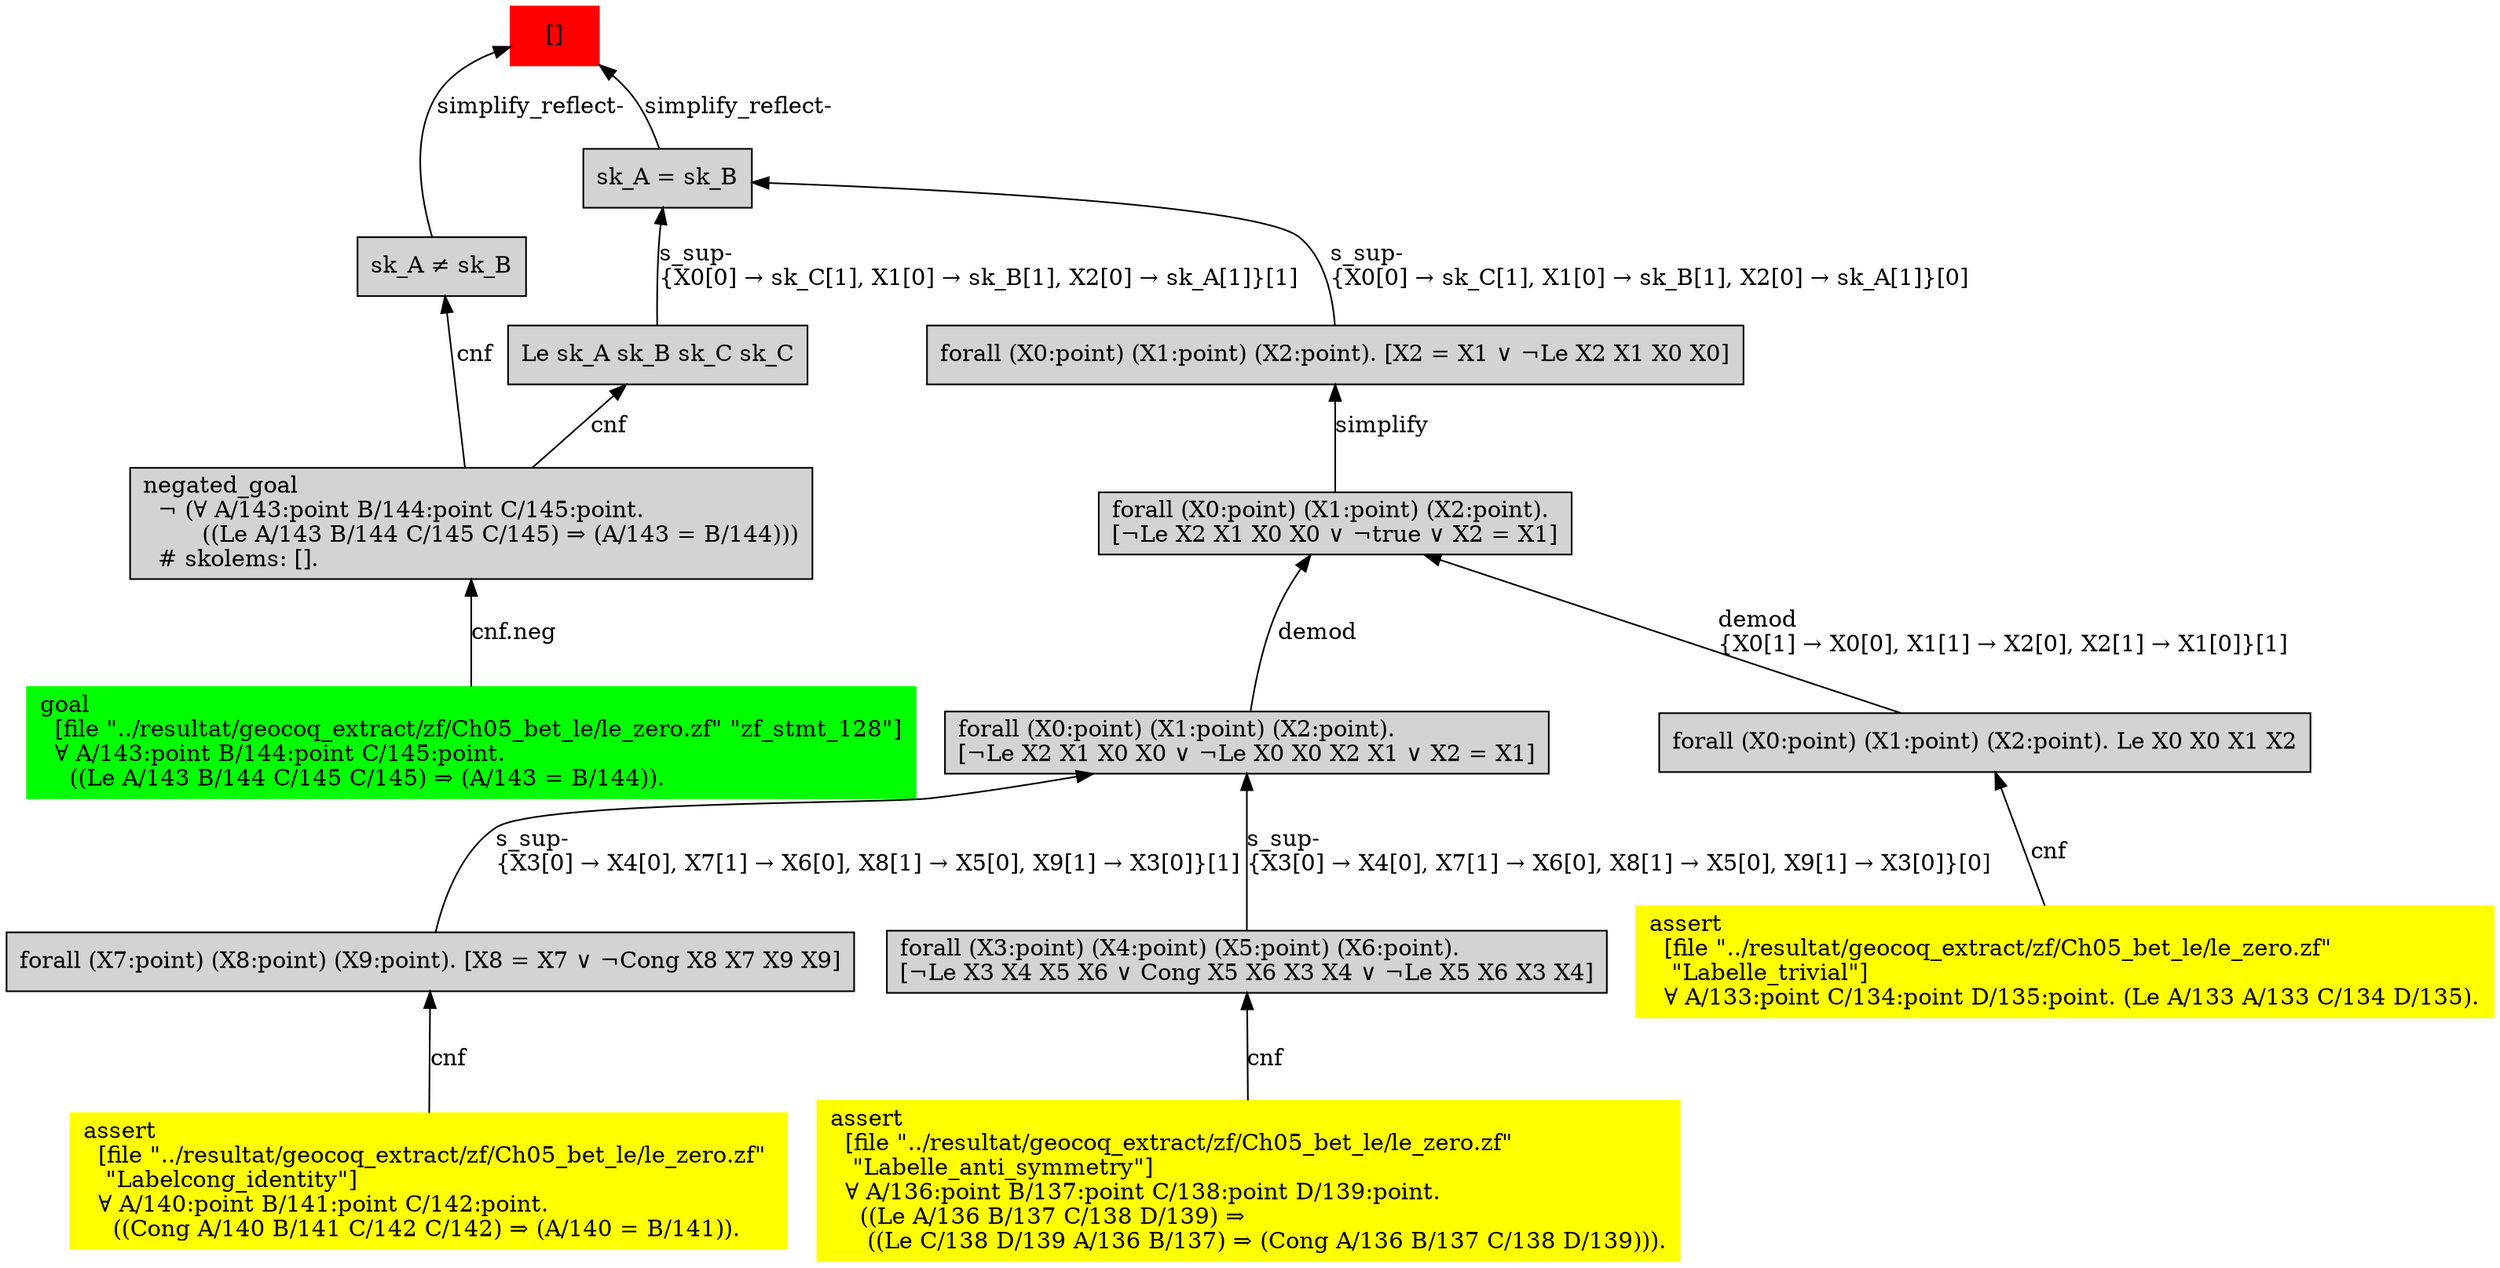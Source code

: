 digraph "unsat_graph" {
  vertex_0 [color=red, label="[]", shape=box, style=filled];
  vertex_0 -> vertex_1 [label="simplify_reflect-", dir="back"];
  vertex_1 [shape=box, label="sk_A ≠ sk_B\l", style=filled];
  vertex_1 -> vertex_2 [label="cnf", dir="back"];
  vertex_2 [shape=box, label="negated_goal\l  ¬ (∀ A/143:point B/144:point C/145:point.\l        ((Le A/143 B/144 C/145 C/145) ⇒ (A/143 = B/144)))\l  # skolems: [].\l", style=filled];
  vertex_2 -> vertex_3 [label="cnf.neg", dir="back"];
  vertex_3 [color=green, shape=box, label="goal\l  [file \"../resultat/geocoq_extract/zf/Ch05_bet_le/le_zero.zf\" \"zf_stmt_128\"]\l  ∀ A/143:point B/144:point C/145:point.\l    ((Le A/143 B/144 C/145 C/145) ⇒ (A/143 = B/144)).\l", style=filled];
  vertex_0 -> vertex_4 [label="simplify_reflect-", dir="back"];
  vertex_4 [shape=box, label="sk_A = sk_B\l", style=filled];
  vertex_4 -> vertex_5 [label="s_sup-\l\{X0[0] → sk_C[1], X1[0] → sk_B[1], X2[0] → sk_A[1]\}[0]\l", dir="back"];
  vertex_5 [shape=box, label="forall (X0:point) (X1:point) (X2:point). [X2 = X1 ∨ ¬Le X2 X1 X0 X0]\l", style=filled];
  vertex_5 -> vertex_6 [label="simplify", dir="back"];
  vertex_6 [shape=box, label="forall (X0:point) (X1:point) (X2:point).\l[¬Le X2 X1 X0 X0 ∨ ¬true ∨ X2 = X1]\l", style=filled];
  vertex_6 -> vertex_7 [label="demod\l\{X0[1] → X0[0], X1[1] → X2[0], X2[1] → X1[0]\}[1]\l", dir="back"];
  vertex_7 [shape=box, label="forall (X0:point) (X1:point) (X2:point). Le X0 X0 X1 X2\l", style=filled];
  vertex_7 -> vertex_8 [label="cnf", dir="back"];
  vertex_8 [color=yellow, shape=box, label="assert\l  [file \"../resultat/geocoq_extract/zf/Ch05_bet_le/le_zero.zf\" \l   \"Labelle_trivial\"]\l  ∀ A/133:point C/134:point D/135:point. (Le A/133 A/133 C/134 D/135).\l", style=filled];
  vertex_6 -> vertex_9 [label="demod", dir="back"];
  vertex_9 [shape=box, label="forall (X0:point) (X1:point) (X2:point).\l[¬Le X2 X1 X0 X0 ∨ ¬Le X0 X0 X2 X1 ∨ X2 = X1]\l", style=filled];
  vertex_9 -> vertex_10 [label="s_sup-\l\{X3[0] → X4[0], X7[1] → X6[0], X8[1] → X5[0], X9[1] → X3[0]\}[1]\l", dir="back"];
  vertex_10 [shape=box, label="forall (X7:point) (X8:point) (X9:point). [X8 = X7 ∨ ¬Cong X8 X7 X9 X9]\l", style=filled];
  vertex_10 -> vertex_11 [label="cnf", dir="back"];
  vertex_11 [color=yellow, shape=box, label="assert\l  [file \"../resultat/geocoq_extract/zf/Ch05_bet_le/le_zero.zf\" \l   \"Labelcong_identity\"]\l  ∀ A/140:point B/141:point C/142:point.\l    ((Cong A/140 B/141 C/142 C/142) ⇒ (A/140 = B/141)).\l", style=filled];
  vertex_9 -> vertex_12 [label="s_sup-\l\{X3[0] → X4[0], X7[1] → X6[0], X8[1] → X5[0], X9[1] → X3[0]\}[0]\l", dir="back"];
  vertex_12 [shape=box, label="forall (X3:point) (X4:point) (X5:point) (X6:point).\l[¬Le X3 X4 X5 X6 ∨ Cong X5 X6 X3 X4 ∨ ¬Le X5 X6 X3 X4]\l", style=filled];
  vertex_12 -> vertex_13 [label="cnf", dir="back"];
  vertex_13 [color=yellow, shape=box, label="assert\l  [file \"../resultat/geocoq_extract/zf/Ch05_bet_le/le_zero.zf\" \l   \"Labelle_anti_symmetry\"]\l  ∀ A/136:point B/137:point C/138:point D/139:point.\l    ((Le A/136 B/137 C/138 D/139) ⇒\l     ((Le C/138 D/139 A/136 B/137) ⇒ (Cong A/136 B/137 C/138 D/139))).\l", style=filled];
  vertex_4 -> vertex_14 [label="s_sup-\l\{X0[0] → sk_C[1], X1[0] → sk_B[1], X2[0] → sk_A[1]\}[1]\l", dir="back"];
  vertex_14 [shape=box, label="Le sk_A sk_B sk_C sk_C\l", style=filled];
  vertex_14 -> vertex_2 [label="cnf", dir="back"];
  }


